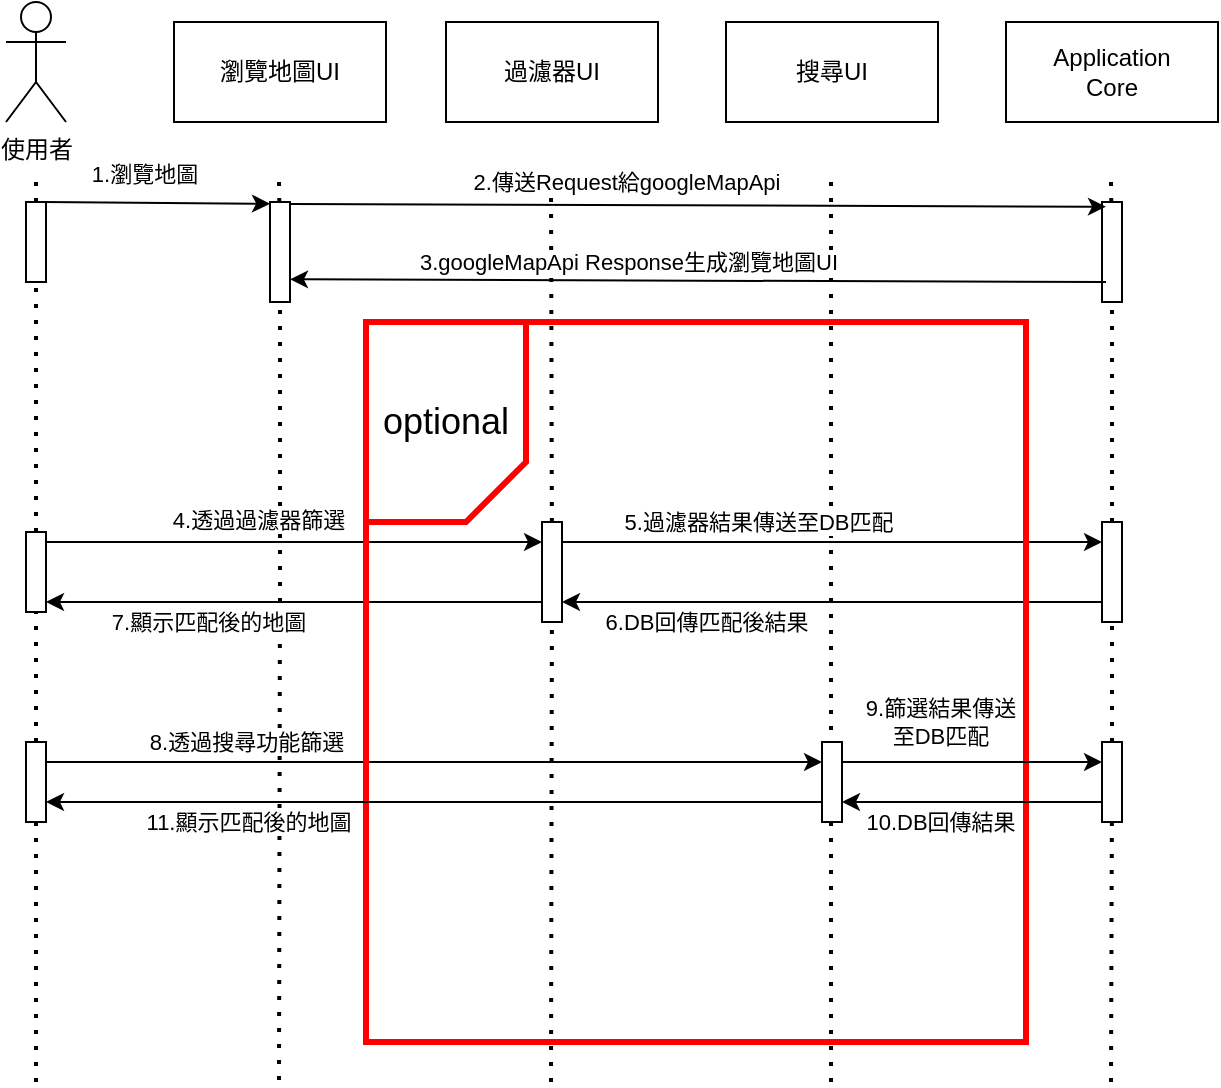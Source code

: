 <mxfile version="14.2.4" type="github">
  <diagram id="j5eENNFuExUJalh9vrai" name="瀏覽地圖－UI圖">
    <mxGraphModel dx="798" dy="462" grid="1" gridSize="10" guides="1" tooltips="1" connect="1" arrows="1" fold="1" page="1" pageScale="1" pageWidth="827" pageHeight="1169" math="0" shadow="0">
      <root>
        <mxCell id="0" />
        <mxCell id="1" parent="0" />
        <mxCell id="CQ5wD38VRIrhaRrIlDyT-1" value="使用者" style="shape=umlActor;verticalLabelPosition=bottom;verticalAlign=top;html=1;outlineConnect=0;" vertex="1" parent="1">
          <mxGeometry x="210" y="80" width="30" height="60" as="geometry" />
        </mxCell>
        <mxCell id="CQ5wD38VRIrhaRrIlDyT-2" value="瀏覽地圖UI" style="rounded=0;whiteSpace=wrap;html=1;" vertex="1" parent="1">
          <mxGeometry x="294" y="90" width="106" height="50" as="geometry" />
        </mxCell>
        <mxCell id="CQ5wD38VRIrhaRrIlDyT-3" value="過濾器UI" style="rounded=0;whiteSpace=wrap;html=1;" vertex="1" parent="1">
          <mxGeometry x="430" y="90" width="106" height="50" as="geometry" />
        </mxCell>
        <mxCell id="CQ5wD38VRIrhaRrIlDyT-4" value="搜尋UI" style="rounded=0;whiteSpace=wrap;html=1;" vertex="1" parent="1">
          <mxGeometry x="570" y="90" width="106" height="50" as="geometry" />
        </mxCell>
        <mxCell id="CQ5wD38VRIrhaRrIlDyT-5" value="Application&lt;br&gt;Core" style="rounded=0;whiteSpace=wrap;html=1;" vertex="1" parent="1">
          <mxGeometry x="710" y="90" width="106" height="50" as="geometry" />
        </mxCell>
        <mxCell id="CQ5wD38VRIrhaRrIlDyT-6" value="" style="endArrow=none;dashed=1;html=1;dashPattern=1 3;strokeWidth=2;" edge="1" parent="1" source="CQ5wD38VRIrhaRrIlDyT-11">
          <mxGeometry width="50" height="50" relative="1" as="geometry">
            <mxPoint x="225" y="620" as="sourcePoint" />
            <mxPoint x="225" y="170" as="targetPoint" />
          </mxGeometry>
        </mxCell>
        <mxCell id="CQ5wD38VRIrhaRrIlDyT-7" value="" style="endArrow=none;dashed=1;html=1;dashPattern=1 3;strokeWidth=2;" edge="1" parent="1" source="CQ5wD38VRIrhaRrIlDyT-13">
          <mxGeometry width="50" height="50" relative="1" as="geometry">
            <mxPoint x="346.5" y="619" as="sourcePoint" />
            <mxPoint x="346.5" y="169" as="targetPoint" />
          </mxGeometry>
        </mxCell>
        <mxCell id="CQ5wD38VRIrhaRrIlDyT-8" value="" style="endArrow=none;dashed=1;html=1;dashPattern=1 3;strokeWidth=2;" edge="1" parent="1" source="CQ5wD38VRIrhaRrIlDyT-39">
          <mxGeometry width="50" height="50" relative="1" as="geometry">
            <mxPoint x="482.5" y="620" as="sourcePoint" />
            <mxPoint x="482.5" y="170" as="targetPoint" />
          </mxGeometry>
        </mxCell>
        <mxCell id="CQ5wD38VRIrhaRrIlDyT-9" value="" style="endArrow=none;dashed=1;html=1;dashPattern=1 3;strokeWidth=2;" edge="1" parent="1">
          <mxGeometry width="50" height="50" relative="1" as="geometry">
            <mxPoint x="622.5" y="620" as="sourcePoint" />
            <mxPoint x="622.5" y="170" as="targetPoint" />
          </mxGeometry>
        </mxCell>
        <mxCell id="CQ5wD38VRIrhaRrIlDyT-10" value="" style="endArrow=none;dashed=1;html=1;dashPattern=1 3;strokeWidth=2;" edge="1" parent="1" source="CQ5wD38VRIrhaRrIlDyT-18">
          <mxGeometry width="50" height="50" relative="1" as="geometry">
            <mxPoint x="762.5" y="620" as="sourcePoint" />
            <mxPoint x="762.5" y="170" as="targetPoint" />
          </mxGeometry>
        </mxCell>
        <mxCell id="CQ5wD38VRIrhaRrIlDyT-11" value="" style="verticalLabelPosition=bottom;verticalAlign=top;html=1;shape=mxgraph.basic.rect;fillColor2=none;strokeWidth=1;size=20;indent=5;" vertex="1" parent="1">
          <mxGeometry x="220" y="180" width="10" height="40" as="geometry" />
        </mxCell>
        <mxCell id="CQ5wD38VRIrhaRrIlDyT-12" value="" style="endArrow=none;dashed=1;html=1;dashPattern=1 3;strokeWidth=2;" edge="1" parent="1" source="CQ5wD38VRIrhaRrIlDyT-29" target="CQ5wD38VRIrhaRrIlDyT-11">
          <mxGeometry width="50" height="50" relative="1" as="geometry">
            <mxPoint x="225" y="620" as="sourcePoint" />
            <mxPoint x="225" y="170" as="targetPoint" />
          </mxGeometry>
        </mxCell>
        <mxCell id="CQ5wD38VRIrhaRrIlDyT-13" value="" style="verticalLabelPosition=bottom;verticalAlign=top;html=1;shape=mxgraph.basic.rect;fillColor2=none;strokeWidth=1;size=20;indent=5;" vertex="1" parent="1">
          <mxGeometry x="342" y="180" width="10" height="50" as="geometry" />
        </mxCell>
        <mxCell id="CQ5wD38VRIrhaRrIlDyT-14" value="" style="endArrow=none;dashed=1;html=1;dashPattern=1 3;strokeWidth=2;" edge="1" parent="1" target="CQ5wD38VRIrhaRrIlDyT-13">
          <mxGeometry width="50" height="50" relative="1" as="geometry">
            <mxPoint x="347" y="380" as="sourcePoint" />
            <mxPoint x="346.5" y="169" as="targetPoint" />
          </mxGeometry>
        </mxCell>
        <mxCell id="CQ5wD38VRIrhaRrIlDyT-15" value="" style="endArrow=classic;html=1;entryX=0;entryY=0.047;entryDx=0;entryDy=0;entryPerimeter=0;exitX=0.933;exitY=0.025;exitDx=0;exitDy=0;exitPerimeter=0;" edge="1" parent="1">
          <mxGeometry width="50" height="50" relative="1" as="geometry">
            <mxPoint x="229.33" y="180" as="sourcePoint" />
            <mxPoint x="342" y="180.88" as="targetPoint" />
          </mxGeometry>
        </mxCell>
        <mxCell id="CQ5wD38VRIrhaRrIlDyT-16" value="1.瀏覽地圖" style="edgeLabel;html=1;align=center;verticalAlign=middle;resizable=0;points=[];" vertex="1" connectable="0" parent="CQ5wD38VRIrhaRrIlDyT-15">
          <mxGeometry x="0.349" y="1" relative="1" as="geometry">
            <mxPoint x="-26.34" y="-14.21" as="offset" />
          </mxGeometry>
        </mxCell>
        <mxCell id="CQ5wD38VRIrhaRrIlDyT-18" value="" style="verticalLabelPosition=bottom;verticalAlign=top;html=1;shape=mxgraph.basic.rect;fillColor2=none;strokeWidth=1;size=20;indent=5;" vertex="1" parent="1">
          <mxGeometry x="758" y="180" width="10" height="50" as="geometry" />
        </mxCell>
        <mxCell id="CQ5wD38VRIrhaRrIlDyT-21" value="" style="endArrow=none;dashed=1;html=1;dashPattern=1 3;strokeWidth=2;" edge="1" parent="1" source="CQ5wD38VRIrhaRrIlDyT-43" target="CQ5wD38VRIrhaRrIlDyT-18">
          <mxGeometry width="50" height="50" relative="1" as="geometry">
            <mxPoint x="762.5" y="620" as="sourcePoint" />
            <mxPoint x="762.5" y="170" as="targetPoint" />
          </mxGeometry>
        </mxCell>
        <mxCell id="CQ5wD38VRIrhaRrIlDyT-23" value="" style="endArrow=classic;html=1;exitX=1;exitY=0.025;exitDx=0;exitDy=0;exitPerimeter=0;entryX=0.2;entryY=0.018;entryDx=0;entryDy=0;entryPerimeter=0;" edge="1" parent="1">
          <mxGeometry width="50" height="50" relative="1" as="geometry">
            <mxPoint x="352" y="181" as="sourcePoint" />
            <mxPoint x="760" y="182.34" as="targetPoint" />
          </mxGeometry>
        </mxCell>
        <mxCell id="CQ5wD38VRIrhaRrIlDyT-24" value="2.傳送Request給googleMapApi" style="edgeLabel;html=1;align=center;verticalAlign=middle;resizable=0;points=[];" vertex="1" connectable="0" parent="CQ5wD38VRIrhaRrIlDyT-23">
          <mxGeometry x="0.17" y="-1" relative="1" as="geometry">
            <mxPoint x="-71" y="-12.78" as="offset" />
          </mxGeometry>
        </mxCell>
        <mxCell id="CQ5wD38VRIrhaRrIlDyT-25" value="" style="endArrow=classic;html=1;exitX=1;exitY=0.025;exitDx=0;exitDy=0;exitPerimeter=0;entryX=0.2;entryY=0.018;entryDx=0;entryDy=0;entryPerimeter=0;" edge="1" parent="1">
          <mxGeometry width="50" height="50" relative="1" as="geometry">
            <mxPoint x="760" y="220.0" as="sourcePoint" />
            <mxPoint x="352" y="218.66" as="targetPoint" />
          </mxGeometry>
        </mxCell>
        <mxCell id="CQ5wD38VRIrhaRrIlDyT-26" value="3.googleMapApi Response生成瀏覽地圖UI" style="edgeLabel;html=1;align=center;verticalAlign=middle;resizable=0;points=[];" vertex="1" connectable="0" parent="CQ5wD38VRIrhaRrIlDyT-25">
          <mxGeometry x="0.17" y="-1" relative="1" as="geometry">
            <mxPoint x="-1" y="-8.22" as="offset" />
          </mxGeometry>
        </mxCell>
        <mxCell id="CQ5wD38VRIrhaRrIlDyT-29" value="" style="verticalLabelPosition=bottom;verticalAlign=top;html=1;shape=mxgraph.basic.rect;fillColor2=none;strokeWidth=1;size=20;indent=5;" vertex="1" parent="1">
          <mxGeometry x="220" y="345" width="10" height="40" as="geometry" />
        </mxCell>
        <mxCell id="CQ5wD38VRIrhaRrIlDyT-30" value="" style="endArrow=none;dashed=1;html=1;dashPattern=1 3;strokeWidth=2;" edge="1" parent="1" source="CQ5wD38VRIrhaRrIlDyT-55" target="CQ5wD38VRIrhaRrIlDyT-29">
          <mxGeometry width="50" height="50" relative="1" as="geometry">
            <mxPoint x="225" y="620" as="sourcePoint" />
            <mxPoint x="225" y="220" as="targetPoint" />
          </mxGeometry>
        </mxCell>
        <mxCell id="CQ5wD38VRIrhaRrIlDyT-31" value="" style="endArrow=classic;html=1;entryX=0;entryY=0.047;entryDx=0;entryDy=0;entryPerimeter=0;exitX=0.933;exitY=0.025;exitDx=0;exitDy=0;exitPerimeter=0;" edge="1" parent="1">
          <mxGeometry width="50" height="50" relative="1" as="geometry">
            <mxPoint x="230.0" y="350" as="sourcePoint" />
            <mxPoint x="478" y="350" as="targetPoint" />
          </mxGeometry>
        </mxCell>
        <mxCell id="CQ5wD38VRIrhaRrIlDyT-32" value="4.透過過濾器篩選" style="edgeLabel;html=1;align=center;verticalAlign=middle;resizable=0;points=[];" vertex="1" connectable="0" parent="CQ5wD38VRIrhaRrIlDyT-31">
          <mxGeometry x="0.349" y="1" relative="1" as="geometry">
            <mxPoint x="-61.34" y="-10.21" as="offset" />
          </mxGeometry>
        </mxCell>
        <mxCell id="CQ5wD38VRIrhaRrIlDyT-34" value="" style="endArrow=none;dashed=1;html=1;dashPattern=1 3;strokeWidth=2;" edge="1" parent="1">
          <mxGeometry width="50" height="50" relative="1" as="geometry">
            <mxPoint x="346.5" y="619" as="sourcePoint" />
            <mxPoint x="346.97" y="380" as="targetPoint" />
          </mxGeometry>
        </mxCell>
        <mxCell id="CQ5wD38VRIrhaRrIlDyT-44" value="" style="edgeStyle=orthogonalEdgeStyle;rounded=0;orthogonalLoop=1;jettySize=auto;html=1;" edge="1" parent="1" source="CQ5wD38VRIrhaRrIlDyT-39" target="CQ5wD38VRIrhaRrIlDyT-43">
          <mxGeometry relative="1" as="geometry">
            <Array as="points">
              <mxPoint x="670" y="350" />
              <mxPoint x="670" y="350" />
            </Array>
          </mxGeometry>
        </mxCell>
        <mxCell id="CQ5wD38VRIrhaRrIlDyT-46" value="5.過濾器結果傳送至DB匹配" style="edgeLabel;html=1;align=center;verticalAlign=middle;resizable=0;points=[];" vertex="1" connectable="0" parent="CQ5wD38VRIrhaRrIlDyT-44">
          <mxGeometry x="0.383" y="2" relative="1" as="geometry">
            <mxPoint x="-89" y="-8" as="offset" />
          </mxGeometry>
        </mxCell>
        <mxCell id="CQ5wD38VRIrhaRrIlDyT-51" value="" style="edgeStyle=orthogonalEdgeStyle;rounded=0;orthogonalLoop=1;jettySize=auto;html=1;" edge="1" parent="1" source="CQ5wD38VRIrhaRrIlDyT-39" target="CQ5wD38VRIrhaRrIlDyT-29">
          <mxGeometry relative="1" as="geometry">
            <mxPoint x="398" y="365" as="targetPoint" />
            <Array as="points">
              <mxPoint x="380" y="380" />
              <mxPoint x="380" y="380" />
            </Array>
          </mxGeometry>
        </mxCell>
        <mxCell id="CQ5wD38VRIrhaRrIlDyT-52" value="7.顯示匹配後的地圖" style="edgeLabel;html=1;align=center;verticalAlign=middle;resizable=0;points=[];" vertex="1" connectable="0" parent="CQ5wD38VRIrhaRrIlDyT-51">
          <mxGeometry x="-0.118" relative="1" as="geometry">
            <mxPoint x="-58" y="10" as="offset" />
          </mxGeometry>
        </mxCell>
        <mxCell id="CQ5wD38VRIrhaRrIlDyT-39" value="" style="verticalLabelPosition=bottom;verticalAlign=top;html=1;shape=mxgraph.basic.rect;fillColor2=none;strokeWidth=1;size=20;indent=5;" vertex="1" parent="1">
          <mxGeometry x="478" y="340" width="10" height="50" as="geometry" />
        </mxCell>
        <mxCell id="CQ5wD38VRIrhaRrIlDyT-40" value="" style="endArrow=none;dashed=1;html=1;dashPattern=1 3;strokeWidth=2;" edge="1" parent="1" target="CQ5wD38VRIrhaRrIlDyT-39">
          <mxGeometry width="50" height="50" relative="1" as="geometry">
            <mxPoint x="482.5" y="620" as="sourcePoint" />
            <mxPoint x="482.5" y="170" as="targetPoint" />
          </mxGeometry>
        </mxCell>
        <mxCell id="CQ5wD38VRIrhaRrIlDyT-48" value="" style="edgeStyle=orthogonalEdgeStyle;rounded=0;orthogonalLoop=1;jettySize=auto;html=1;" edge="1" parent="1" source="CQ5wD38VRIrhaRrIlDyT-43" target="CQ5wD38VRIrhaRrIlDyT-39">
          <mxGeometry relative="1" as="geometry">
            <mxPoint x="678" y="365" as="targetPoint" />
            <Array as="points">
              <mxPoint x="670" y="380" />
              <mxPoint x="670" y="380" />
            </Array>
          </mxGeometry>
        </mxCell>
        <mxCell id="CQ5wD38VRIrhaRrIlDyT-49" value="6.DB回傳匹配後結果" style="edgeLabel;html=1;align=center;verticalAlign=middle;resizable=0;points=[];" vertex="1" connectable="0" parent="CQ5wD38VRIrhaRrIlDyT-48">
          <mxGeometry x="0.262" relative="1" as="geometry">
            <mxPoint x="-28" y="10" as="offset" />
          </mxGeometry>
        </mxCell>
        <mxCell id="CQ5wD38VRIrhaRrIlDyT-43" value="" style="verticalLabelPosition=bottom;verticalAlign=top;html=1;shape=mxgraph.basic.rect;fillColor2=none;strokeWidth=1;size=20;indent=5;" vertex="1" parent="1">
          <mxGeometry x="758" y="340" width="10" height="50" as="geometry" />
        </mxCell>
        <mxCell id="CQ5wD38VRIrhaRrIlDyT-45" value="" style="endArrow=none;dashed=1;html=1;dashPattern=1 3;strokeWidth=2;" edge="1" parent="1" source="CQ5wD38VRIrhaRrIlDyT-65" target="CQ5wD38VRIrhaRrIlDyT-43">
          <mxGeometry width="50" height="50" relative="1" as="geometry">
            <mxPoint x="762.5" y="620" as="sourcePoint" />
            <mxPoint x="762.97" y="230" as="targetPoint" />
          </mxGeometry>
        </mxCell>
        <mxCell id="CQ5wD38VRIrhaRrIlDyT-63" value="" style="edgeStyle=orthogonalEdgeStyle;rounded=0;orthogonalLoop=1;jettySize=auto;html=1;" edge="1" parent="1" source="CQ5wD38VRIrhaRrIlDyT-55" target="CQ5wD38VRIrhaRrIlDyT-62">
          <mxGeometry relative="1" as="geometry">
            <Array as="points">
              <mxPoint x="250" y="460" />
              <mxPoint x="250" y="460" />
            </Array>
          </mxGeometry>
        </mxCell>
        <mxCell id="CQ5wD38VRIrhaRrIlDyT-64" value="8.透過搜尋功能篩選" style="edgeLabel;html=1;align=center;verticalAlign=middle;resizable=0;points=[];" vertex="1" connectable="0" parent="CQ5wD38VRIrhaRrIlDyT-63">
          <mxGeometry x="-0.632" y="1" relative="1" as="geometry">
            <mxPoint x="28.33" y="-9" as="offset" />
          </mxGeometry>
        </mxCell>
        <mxCell id="CQ5wD38VRIrhaRrIlDyT-55" value="" style="verticalLabelPosition=bottom;verticalAlign=top;html=1;shape=mxgraph.basic.rect;fillColor2=none;strokeWidth=1;size=20;indent=5;" vertex="1" parent="1">
          <mxGeometry x="220" y="450" width="10" height="40" as="geometry" />
        </mxCell>
        <mxCell id="CQ5wD38VRIrhaRrIlDyT-56" value="" style="endArrow=none;dashed=1;html=1;dashPattern=1 3;strokeWidth=2;" edge="1" parent="1" target="CQ5wD38VRIrhaRrIlDyT-55">
          <mxGeometry width="50" height="50" relative="1" as="geometry">
            <mxPoint x="225" y="620" as="sourcePoint" />
            <mxPoint x="225" y="380" as="targetPoint" />
          </mxGeometry>
        </mxCell>
        <mxCell id="CQ5wD38VRIrhaRrIlDyT-60" value="" style="group" vertex="1" connectable="0" parent="1">
          <mxGeometry x="390" y="240" width="330" height="360" as="geometry" />
        </mxCell>
        <mxCell id="CQ5wD38VRIrhaRrIlDyT-27" value="" style="rounded=0;whiteSpace=wrap;html=1;fillColor=none;strokeWidth=3;strokeColor=#FF0000;" vertex="1" parent="CQ5wD38VRIrhaRrIlDyT-60">
          <mxGeometry width="330" height="360" as="geometry" />
        </mxCell>
        <mxCell id="CQ5wD38VRIrhaRrIlDyT-28" value="&lt;font style=&quot;font-size: 18px&quot;&gt;optional&lt;/font&gt;" style="shape=card;whiteSpace=wrap;html=1;strokeColor=#FF0000;strokeWidth=3;fillColor=none;direction=west;" vertex="1" parent="CQ5wD38VRIrhaRrIlDyT-60">
          <mxGeometry width="80" height="100" as="geometry" />
        </mxCell>
        <mxCell id="CQ5wD38VRIrhaRrIlDyT-62" value="" style="verticalLabelPosition=bottom;verticalAlign=top;html=1;shape=mxgraph.basic.rect;fillColor2=none;strokeWidth=1;size=20;indent=5;" vertex="1" parent="CQ5wD38VRIrhaRrIlDyT-60">
          <mxGeometry x="228" y="210" width="10" height="40" as="geometry" />
        </mxCell>
        <mxCell id="CQ5wD38VRIrhaRrIlDyT-66" value="" style="edgeStyle=orthogonalEdgeStyle;rounded=0;orthogonalLoop=1;jettySize=auto;html=1;" edge="1" parent="1" source="CQ5wD38VRIrhaRrIlDyT-62" target="CQ5wD38VRIrhaRrIlDyT-65">
          <mxGeometry relative="1" as="geometry">
            <Array as="points">
              <mxPoint x="710" y="460" />
              <mxPoint x="710" y="460" />
            </Array>
          </mxGeometry>
        </mxCell>
        <mxCell id="CQ5wD38VRIrhaRrIlDyT-68" value="9.篩選結果傳送&lt;br&gt;至DB匹配" style="edgeLabel;html=1;align=center;verticalAlign=middle;resizable=0;points=[];" vertex="1" connectable="0" parent="CQ5wD38VRIrhaRrIlDyT-66">
          <mxGeometry x="-0.25" y="2" relative="1" as="geometry">
            <mxPoint x="-0.33" y="-18" as="offset" />
          </mxGeometry>
        </mxCell>
        <mxCell id="CQ5wD38VRIrhaRrIlDyT-70" value="" style="edgeStyle=orthogonalEdgeStyle;rounded=0;orthogonalLoop=1;jettySize=auto;html=1;" edge="1" parent="1" source="CQ5wD38VRIrhaRrIlDyT-65" target="CQ5wD38VRIrhaRrIlDyT-62">
          <mxGeometry relative="1" as="geometry">
            <mxPoint x="678" y="470" as="targetPoint" />
            <Array as="points">
              <mxPoint x="710" y="480" />
              <mxPoint x="710" y="480" />
            </Array>
          </mxGeometry>
        </mxCell>
        <mxCell id="CQ5wD38VRIrhaRrIlDyT-71" value="10.DB回傳結果" style="edgeLabel;html=1;align=center;verticalAlign=middle;resizable=0;points=[];" vertex="1" connectable="0" parent="CQ5wD38VRIrhaRrIlDyT-70">
          <mxGeometry x="-0.185" y="-2" relative="1" as="geometry">
            <mxPoint x="-28.67" y="12" as="offset" />
          </mxGeometry>
        </mxCell>
        <mxCell id="CQ5wD38VRIrhaRrIlDyT-65" value="" style="verticalLabelPosition=bottom;verticalAlign=top;html=1;shape=mxgraph.basic.rect;fillColor2=none;strokeWidth=1;size=20;indent=5;" vertex="1" parent="1">
          <mxGeometry x="758" y="450" width="10" height="40" as="geometry" />
        </mxCell>
        <mxCell id="CQ5wD38VRIrhaRrIlDyT-67" value="" style="endArrow=none;dashed=1;html=1;dashPattern=1 3;strokeWidth=2;" edge="1" parent="1" target="CQ5wD38VRIrhaRrIlDyT-65">
          <mxGeometry width="50" height="50" relative="1" as="geometry">
            <mxPoint x="762.5" y="620" as="sourcePoint" />
            <mxPoint x="762.951" y="390" as="targetPoint" />
          </mxGeometry>
        </mxCell>
        <mxCell id="CQ5wD38VRIrhaRrIlDyT-73" value="" style="edgeStyle=orthogonalEdgeStyle;rounded=0;orthogonalLoop=1;jettySize=auto;html=1;" edge="1" parent="1" source="CQ5wD38VRIrhaRrIlDyT-62" target="CQ5wD38VRIrhaRrIlDyT-55">
          <mxGeometry relative="1" as="geometry">
            <mxPoint x="538" y="470" as="targetPoint" />
            <Array as="points">
              <mxPoint x="560" y="480" />
              <mxPoint x="560" y="480" />
            </Array>
          </mxGeometry>
        </mxCell>
        <mxCell id="CQ5wD38VRIrhaRrIlDyT-74" value="11.顯示匹配後的地圖" style="edgeLabel;html=1;align=center;verticalAlign=middle;resizable=0;points=[];" vertex="1" connectable="0" parent="CQ5wD38VRIrhaRrIlDyT-73">
          <mxGeometry x="-0.693" relative="1" as="geometry">
            <mxPoint x="-228" y="10" as="offset" />
          </mxGeometry>
        </mxCell>
      </root>
    </mxGraphModel>
  </diagram>
</mxfile>
